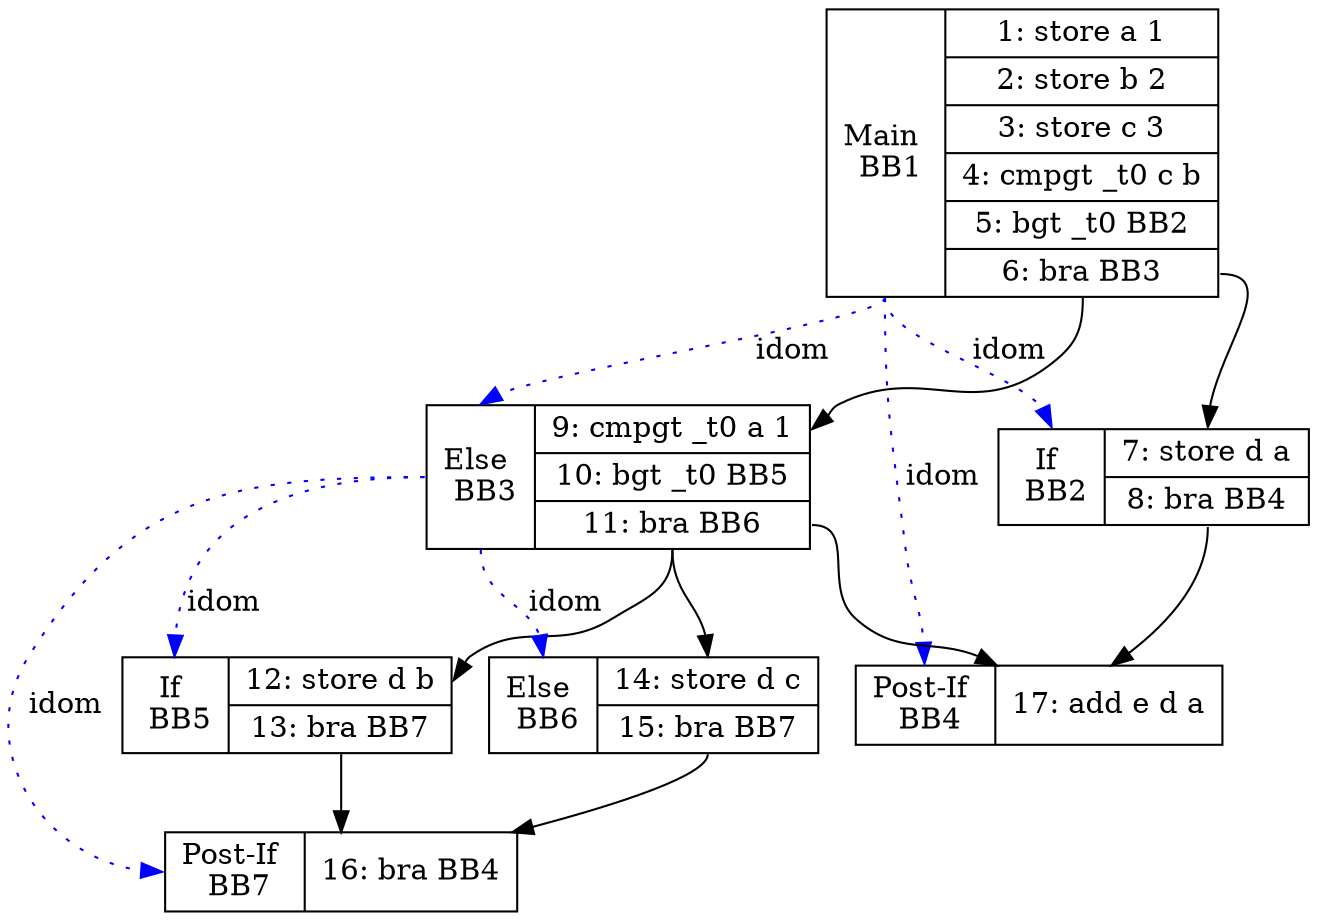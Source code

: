 digraph G {
bb1 [shape=record, label="<B> Main \n BB1 | {<entry>
	1: store a 1 
|	2: store b 2 
|	3: store c 3 
|	4: cmpgt _t0 c b 
|	5: bgt _t0 BB2 
|<exit>	6: bra BB3 
}"];
bb1:exit -> bb2:entry
bb1:exit -> bb3:entry
bb2 [shape=record, label="<B> If \n BB2 | {<entry>
	7: store d a 
|<exit>	8: bra BB4 
}"];
bb2:exit -> bb4:entry
bb1:B -> bb2:B [style=dotted, color=blue, label=idom];
bb3 [shape=record, label="<B> Else \n BB3 | {<entry>
	9: cmpgt _t0 a 1 
|	10: bgt _t0 BB5 
|<exit>	11: bra BB6 
}"];
bb3:exit -> bb5:entry
bb3:exit -> bb6:entry
bb3:exit -> bb4:entry
bb1:B -> bb3:B [style=dotted, color=blue, label=idom];
bb4 [shape=record, label="<B> Post-If \n BB4 | {<exit>	17: add e d a 
}"];
bb1:B -> bb4:B [style=dotted, color=blue, label=idom];
bb5 [shape=record, label="<B> If \n BB5 | {<entry>
	12: store d b 
|<exit>	13: bra BB7 
}"];
bb5:exit -> bb7:entry
bb3:B -> bb5:B [style=dotted, color=blue, label=idom];
bb6 [shape=record, label="<B> Else \n BB6 | {<entry>
	14: store d c 
|<exit>	15: bra BB7 
}"];
bb6:exit -> bb7:entry
bb3:B -> bb6:B [style=dotted, color=blue, label=idom];
bb7 [shape=record, label="<B> Post-If \n BB7 | {<exit>	16: bra BB4 
}"];
bb3:B -> bb7:B [style=dotted, color=blue, label=idom];
}
